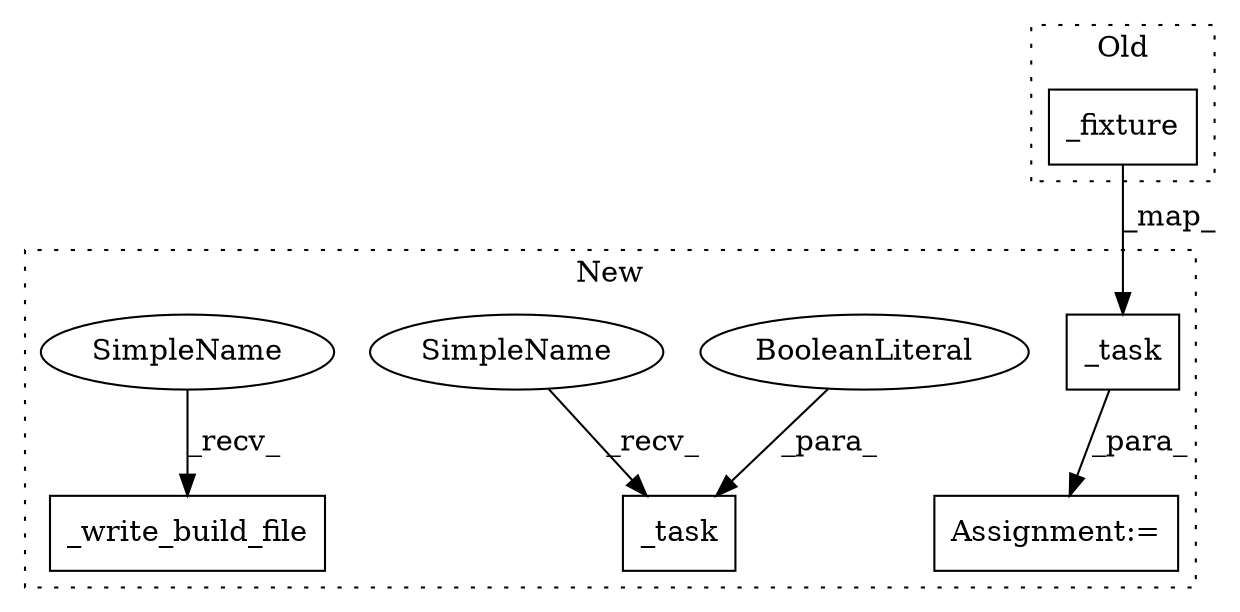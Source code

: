 digraph G {
subgraph cluster0 {
1 [label="_fixture" a="32" s="10307,10320" l="9,1" shape="box"];
label = "Old";
style="dotted";
}
subgraph cluster1 {
2 [label="_task" a="32" s="10849,10859" l="6,1" shape="box"];
3 [label="_task" a="32" s="10670,10680" l="6,1" shape="box"];
4 [label="BooleanLiteral" a="9" s="10676" l="4" shape="ellipse"];
5 [label="_write_build_file" a="32" s="10530" l="19" shape="box"];
6 [label="Assignment:=" a="7" s="10843" l="1" shape="box"];
7 [label="SimpleName" a="42" s="10525" l="4" shape="ellipse"];
8 [label="SimpleName" a="42" s="10665" l="4" shape="ellipse"];
label = "New";
style="dotted";
}
1 -> 2 [label="_map_"];
2 -> 6 [label="_para_"];
4 -> 3 [label="_para_"];
7 -> 5 [label="_recv_"];
8 -> 3 [label="_recv_"];
}